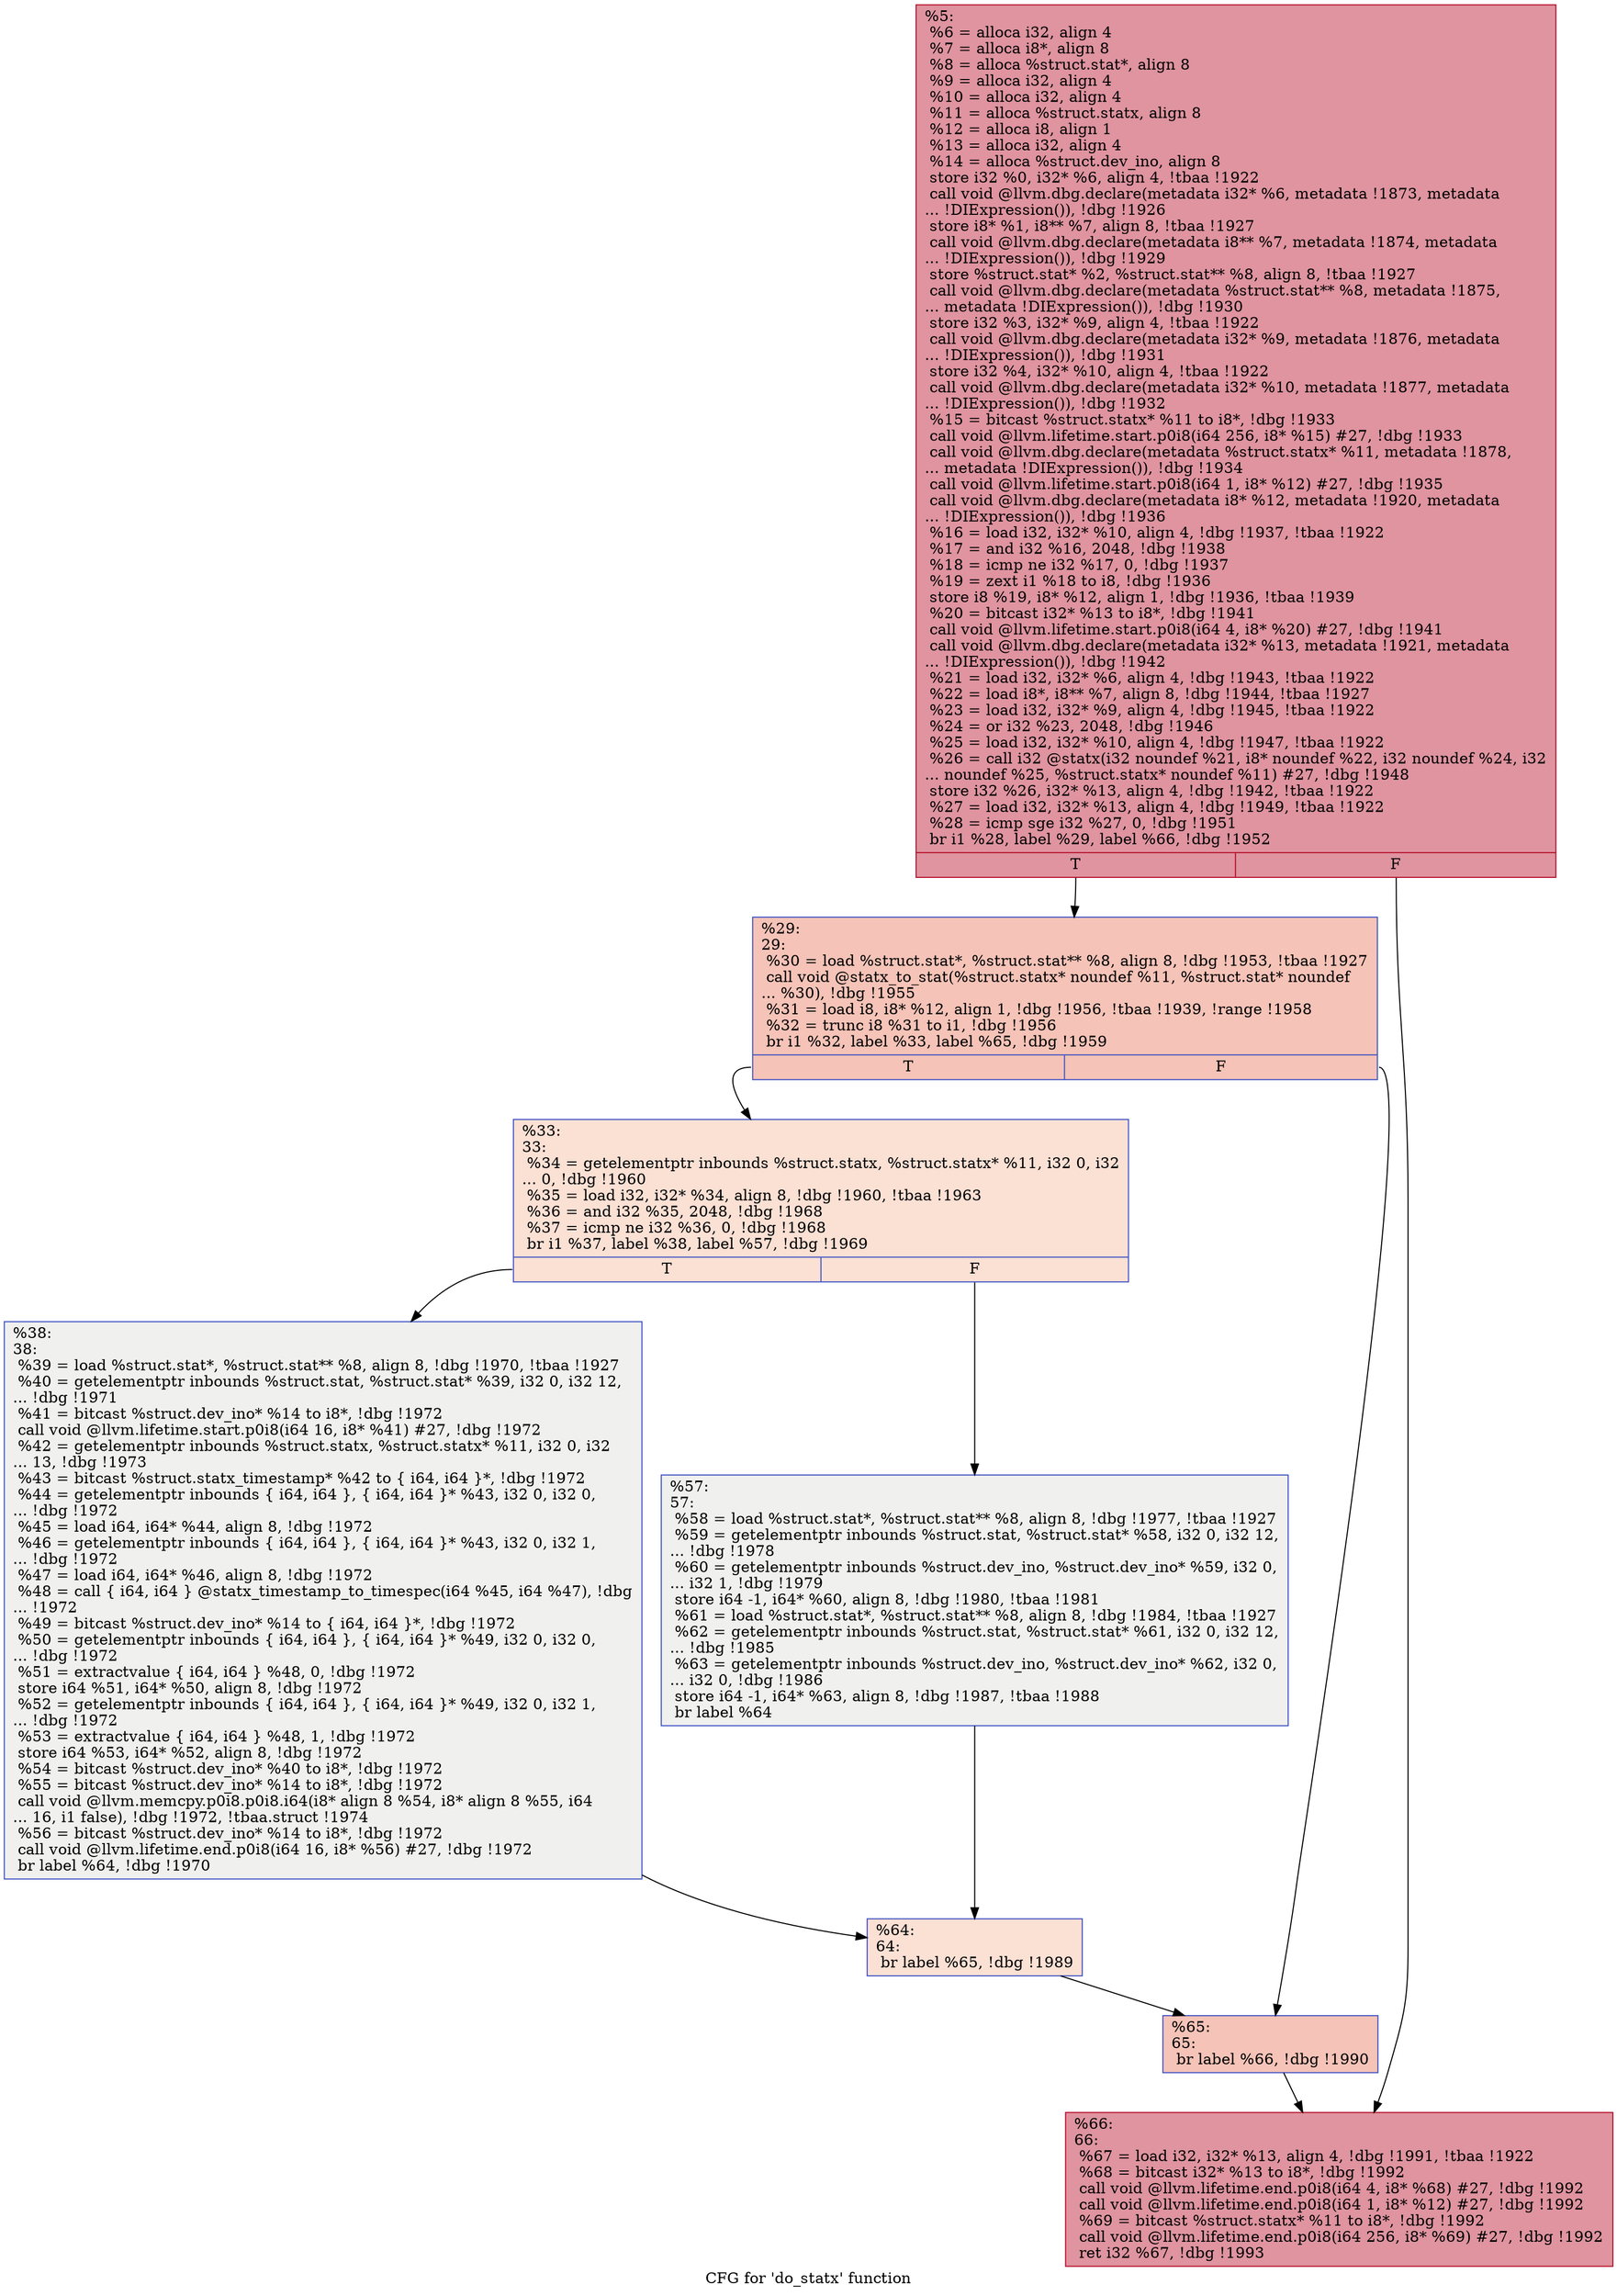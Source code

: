 digraph "CFG for 'do_statx' function" {
	label="CFG for 'do_statx' function";

	Node0x2029610 [shape=record,color="#b70d28ff", style=filled, fillcolor="#b70d2870",label="{%5:\l  %6 = alloca i32, align 4\l  %7 = alloca i8*, align 8\l  %8 = alloca %struct.stat*, align 8\l  %9 = alloca i32, align 4\l  %10 = alloca i32, align 4\l  %11 = alloca %struct.statx, align 8\l  %12 = alloca i8, align 1\l  %13 = alloca i32, align 4\l  %14 = alloca %struct.dev_ino, align 8\l  store i32 %0, i32* %6, align 4, !tbaa !1922\l  call void @llvm.dbg.declare(metadata i32* %6, metadata !1873, metadata\l... !DIExpression()), !dbg !1926\l  store i8* %1, i8** %7, align 8, !tbaa !1927\l  call void @llvm.dbg.declare(metadata i8** %7, metadata !1874, metadata\l... !DIExpression()), !dbg !1929\l  store %struct.stat* %2, %struct.stat** %8, align 8, !tbaa !1927\l  call void @llvm.dbg.declare(metadata %struct.stat** %8, metadata !1875,\l... metadata !DIExpression()), !dbg !1930\l  store i32 %3, i32* %9, align 4, !tbaa !1922\l  call void @llvm.dbg.declare(metadata i32* %9, metadata !1876, metadata\l... !DIExpression()), !dbg !1931\l  store i32 %4, i32* %10, align 4, !tbaa !1922\l  call void @llvm.dbg.declare(metadata i32* %10, metadata !1877, metadata\l... !DIExpression()), !dbg !1932\l  %15 = bitcast %struct.statx* %11 to i8*, !dbg !1933\l  call void @llvm.lifetime.start.p0i8(i64 256, i8* %15) #27, !dbg !1933\l  call void @llvm.dbg.declare(metadata %struct.statx* %11, metadata !1878,\l... metadata !DIExpression()), !dbg !1934\l  call void @llvm.lifetime.start.p0i8(i64 1, i8* %12) #27, !dbg !1935\l  call void @llvm.dbg.declare(metadata i8* %12, metadata !1920, metadata\l... !DIExpression()), !dbg !1936\l  %16 = load i32, i32* %10, align 4, !dbg !1937, !tbaa !1922\l  %17 = and i32 %16, 2048, !dbg !1938\l  %18 = icmp ne i32 %17, 0, !dbg !1937\l  %19 = zext i1 %18 to i8, !dbg !1936\l  store i8 %19, i8* %12, align 1, !dbg !1936, !tbaa !1939\l  %20 = bitcast i32* %13 to i8*, !dbg !1941\l  call void @llvm.lifetime.start.p0i8(i64 4, i8* %20) #27, !dbg !1941\l  call void @llvm.dbg.declare(metadata i32* %13, metadata !1921, metadata\l... !DIExpression()), !dbg !1942\l  %21 = load i32, i32* %6, align 4, !dbg !1943, !tbaa !1922\l  %22 = load i8*, i8** %7, align 8, !dbg !1944, !tbaa !1927\l  %23 = load i32, i32* %9, align 4, !dbg !1945, !tbaa !1922\l  %24 = or i32 %23, 2048, !dbg !1946\l  %25 = load i32, i32* %10, align 4, !dbg !1947, !tbaa !1922\l  %26 = call i32 @statx(i32 noundef %21, i8* noundef %22, i32 noundef %24, i32\l... noundef %25, %struct.statx* noundef %11) #27, !dbg !1948\l  store i32 %26, i32* %13, align 4, !dbg !1942, !tbaa !1922\l  %27 = load i32, i32* %13, align 4, !dbg !1949, !tbaa !1922\l  %28 = icmp sge i32 %27, 0, !dbg !1951\l  br i1 %28, label %29, label %66, !dbg !1952\l|{<s0>T|<s1>F}}"];
	Node0x2029610:s0 -> Node0x2029660;
	Node0x2029610:s1 -> Node0x2029840;
	Node0x2029660 [shape=record,color="#3d50c3ff", style=filled, fillcolor="#e8765c70",label="{%29:\l29:                                               \l  %30 = load %struct.stat*, %struct.stat** %8, align 8, !dbg !1953, !tbaa !1927\l  call void @statx_to_stat(%struct.statx* noundef %11, %struct.stat* noundef\l... %30), !dbg !1955\l  %31 = load i8, i8* %12, align 1, !dbg !1956, !tbaa !1939, !range !1958\l  %32 = trunc i8 %31 to i1, !dbg !1956\l  br i1 %32, label %33, label %65, !dbg !1959\l|{<s0>T|<s1>F}}"];
	Node0x2029660:s0 -> Node0x20296b0;
	Node0x2029660:s1 -> Node0x20297f0;
	Node0x20296b0 [shape=record,color="#3d50c3ff", style=filled, fillcolor="#f7b99e70",label="{%33:\l33:                                               \l  %34 = getelementptr inbounds %struct.statx, %struct.statx* %11, i32 0, i32\l... 0, !dbg !1960\l  %35 = load i32, i32* %34, align 8, !dbg !1960, !tbaa !1963\l  %36 = and i32 %35, 2048, !dbg !1968\l  %37 = icmp ne i32 %36, 0, !dbg !1968\l  br i1 %37, label %38, label %57, !dbg !1969\l|{<s0>T|<s1>F}}"];
	Node0x20296b0:s0 -> Node0x2029700;
	Node0x20296b0:s1 -> Node0x2029750;
	Node0x2029700 [shape=record,color="#3d50c3ff", style=filled, fillcolor="#dedcdb70",label="{%38:\l38:                                               \l  %39 = load %struct.stat*, %struct.stat** %8, align 8, !dbg !1970, !tbaa !1927\l  %40 = getelementptr inbounds %struct.stat, %struct.stat* %39, i32 0, i32 12,\l... !dbg !1971\l  %41 = bitcast %struct.dev_ino* %14 to i8*, !dbg !1972\l  call void @llvm.lifetime.start.p0i8(i64 16, i8* %41) #27, !dbg !1972\l  %42 = getelementptr inbounds %struct.statx, %struct.statx* %11, i32 0, i32\l... 13, !dbg !1973\l  %43 = bitcast %struct.statx_timestamp* %42 to \{ i64, i64 \}*, !dbg !1972\l  %44 = getelementptr inbounds \{ i64, i64 \}, \{ i64, i64 \}* %43, i32 0, i32 0,\l... !dbg !1972\l  %45 = load i64, i64* %44, align 8, !dbg !1972\l  %46 = getelementptr inbounds \{ i64, i64 \}, \{ i64, i64 \}* %43, i32 0, i32 1,\l... !dbg !1972\l  %47 = load i64, i64* %46, align 8, !dbg !1972\l  %48 = call \{ i64, i64 \} @statx_timestamp_to_timespec(i64 %45, i64 %47), !dbg\l... !1972\l  %49 = bitcast %struct.dev_ino* %14 to \{ i64, i64 \}*, !dbg !1972\l  %50 = getelementptr inbounds \{ i64, i64 \}, \{ i64, i64 \}* %49, i32 0, i32 0,\l... !dbg !1972\l  %51 = extractvalue \{ i64, i64 \} %48, 0, !dbg !1972\l  store i64 %51, i64* %50, align 8, !dbg !1972\l  %52 = getelementptr inbounds \{ i64, i64 \}, \{ i64, i64 \}* %49, i32 0, i32 1,\l... !dbg !1972\l  %53 = extractvalue \{ i64, i64 \} %48, 1, !dbg !1972\l  store i64 %53, i64* %52, align 8, !dbg !1972\l  %54 = bitcast %struct.dev_ino* %40 to i8*, !dbg !1972\l  %55 = bitcast %struct.dev_ino* %14 to i8*, !dbg !1972\l  call void @llvm.memcpy.p0i8.p0i8.i64(i8* align 8 %54, i8* align 8 %55, i64\l... 16, i1 false), !dbg !1972, !tbaa.struct !1974\l  %56 = bitcast %struct.dev_ino* %14 to i8*, !dbg !1972\l  call void @llvm.lifetime.end.p0i8(i64 16, i8* %56) #27, !dbg !1972\l  br label %64, !dbg !1970\l}"];
	Node0x2029700 -> Node0x20297a0;
	Node0x2029750 [shape=record,color="#3d50c3ff", style=filled, fillcolor="#dedcdb70",label="{%57:\l57:                                               \l  %58 = load %struct.stat*, %struct.stat** %8, align 8, !dbg !1977, !tbaa !1927\l  %59 = getelementptr inbounds %struct.stat, %struct.stat* %58, i32 0, i32 12,\l... !dbg !1978\l  %60 = getelementptr inbounds %struct.dev_ino, %struct.dev_ino* %59, i32 0,\l... i32 1, !dbg !1979\l  store i64 -1, i64* %60, align 8, !dbg !1980, !tbaa !1981\l  %61 = load %struct.stat*, %struct.stat** %8, align 8, !dbg !1984, !tbaa !1927\l  %62 = getelementptr inbounds %struct.stat, %struct.stat* %61, i32 0, i32 12,\l... !dbg !1985\l  %63 = getelementptr inbounds %struct.dev_ino, %struct.dev_ino* %62, i32 0,\l... i32 0, !dbg !1986\l  store i64 -1, i64* %63, align 8, !dbg !1987, !tbaa !1988\l  br label %64\l}"];
	Node0x2029750 -> Node0x20297a0;
	Node0x20297a0 [shape=record,color="#3d50c3ff", style=filled, fillcolor="#f7b99e70",label="{%64:\l64:                                               \l  br label %65, !dbg !1989\l}"];
	Node0x20297a0 -> Node0x20297f0;
	Node0x20297f0 [shape=record,color="#3d50c3ff", style=filled, fillcolor="#e8765c70",label="{%65:\l65:                                               \l  br label %66, !dbg !1990\l}"];
	Node0x20297f0 -> Node0x2029840;
	Node0x2029840 [shape=record,color="#b70d28ff", style=filled, fillcolor="#b70d2870",label="{%66:\l66:                                               \l  %67 = load i32, i32* %13, align 4, !dbg !1991, !tbaa !1922\l  %68 = bitcast i32* %13 to i8*, !dbg !1992\l  call void @llvm.lifetime.end.p0i8(i64 4, i8* %68) #27, !dbg !1992\l  call void @llvm.lifetime.end.p0i8(i64 1, i8* %12) #27, !dbg !1992\l  %69 = bitcast %struct.statx* %11 to i8*, !dbg !1992\l  call void @llvm.lifetime.end.p0i8(i64 256, i8* %69) #27, !dbg !1992\l  ret i32 %67, !dbg !1993\l}"];
}
